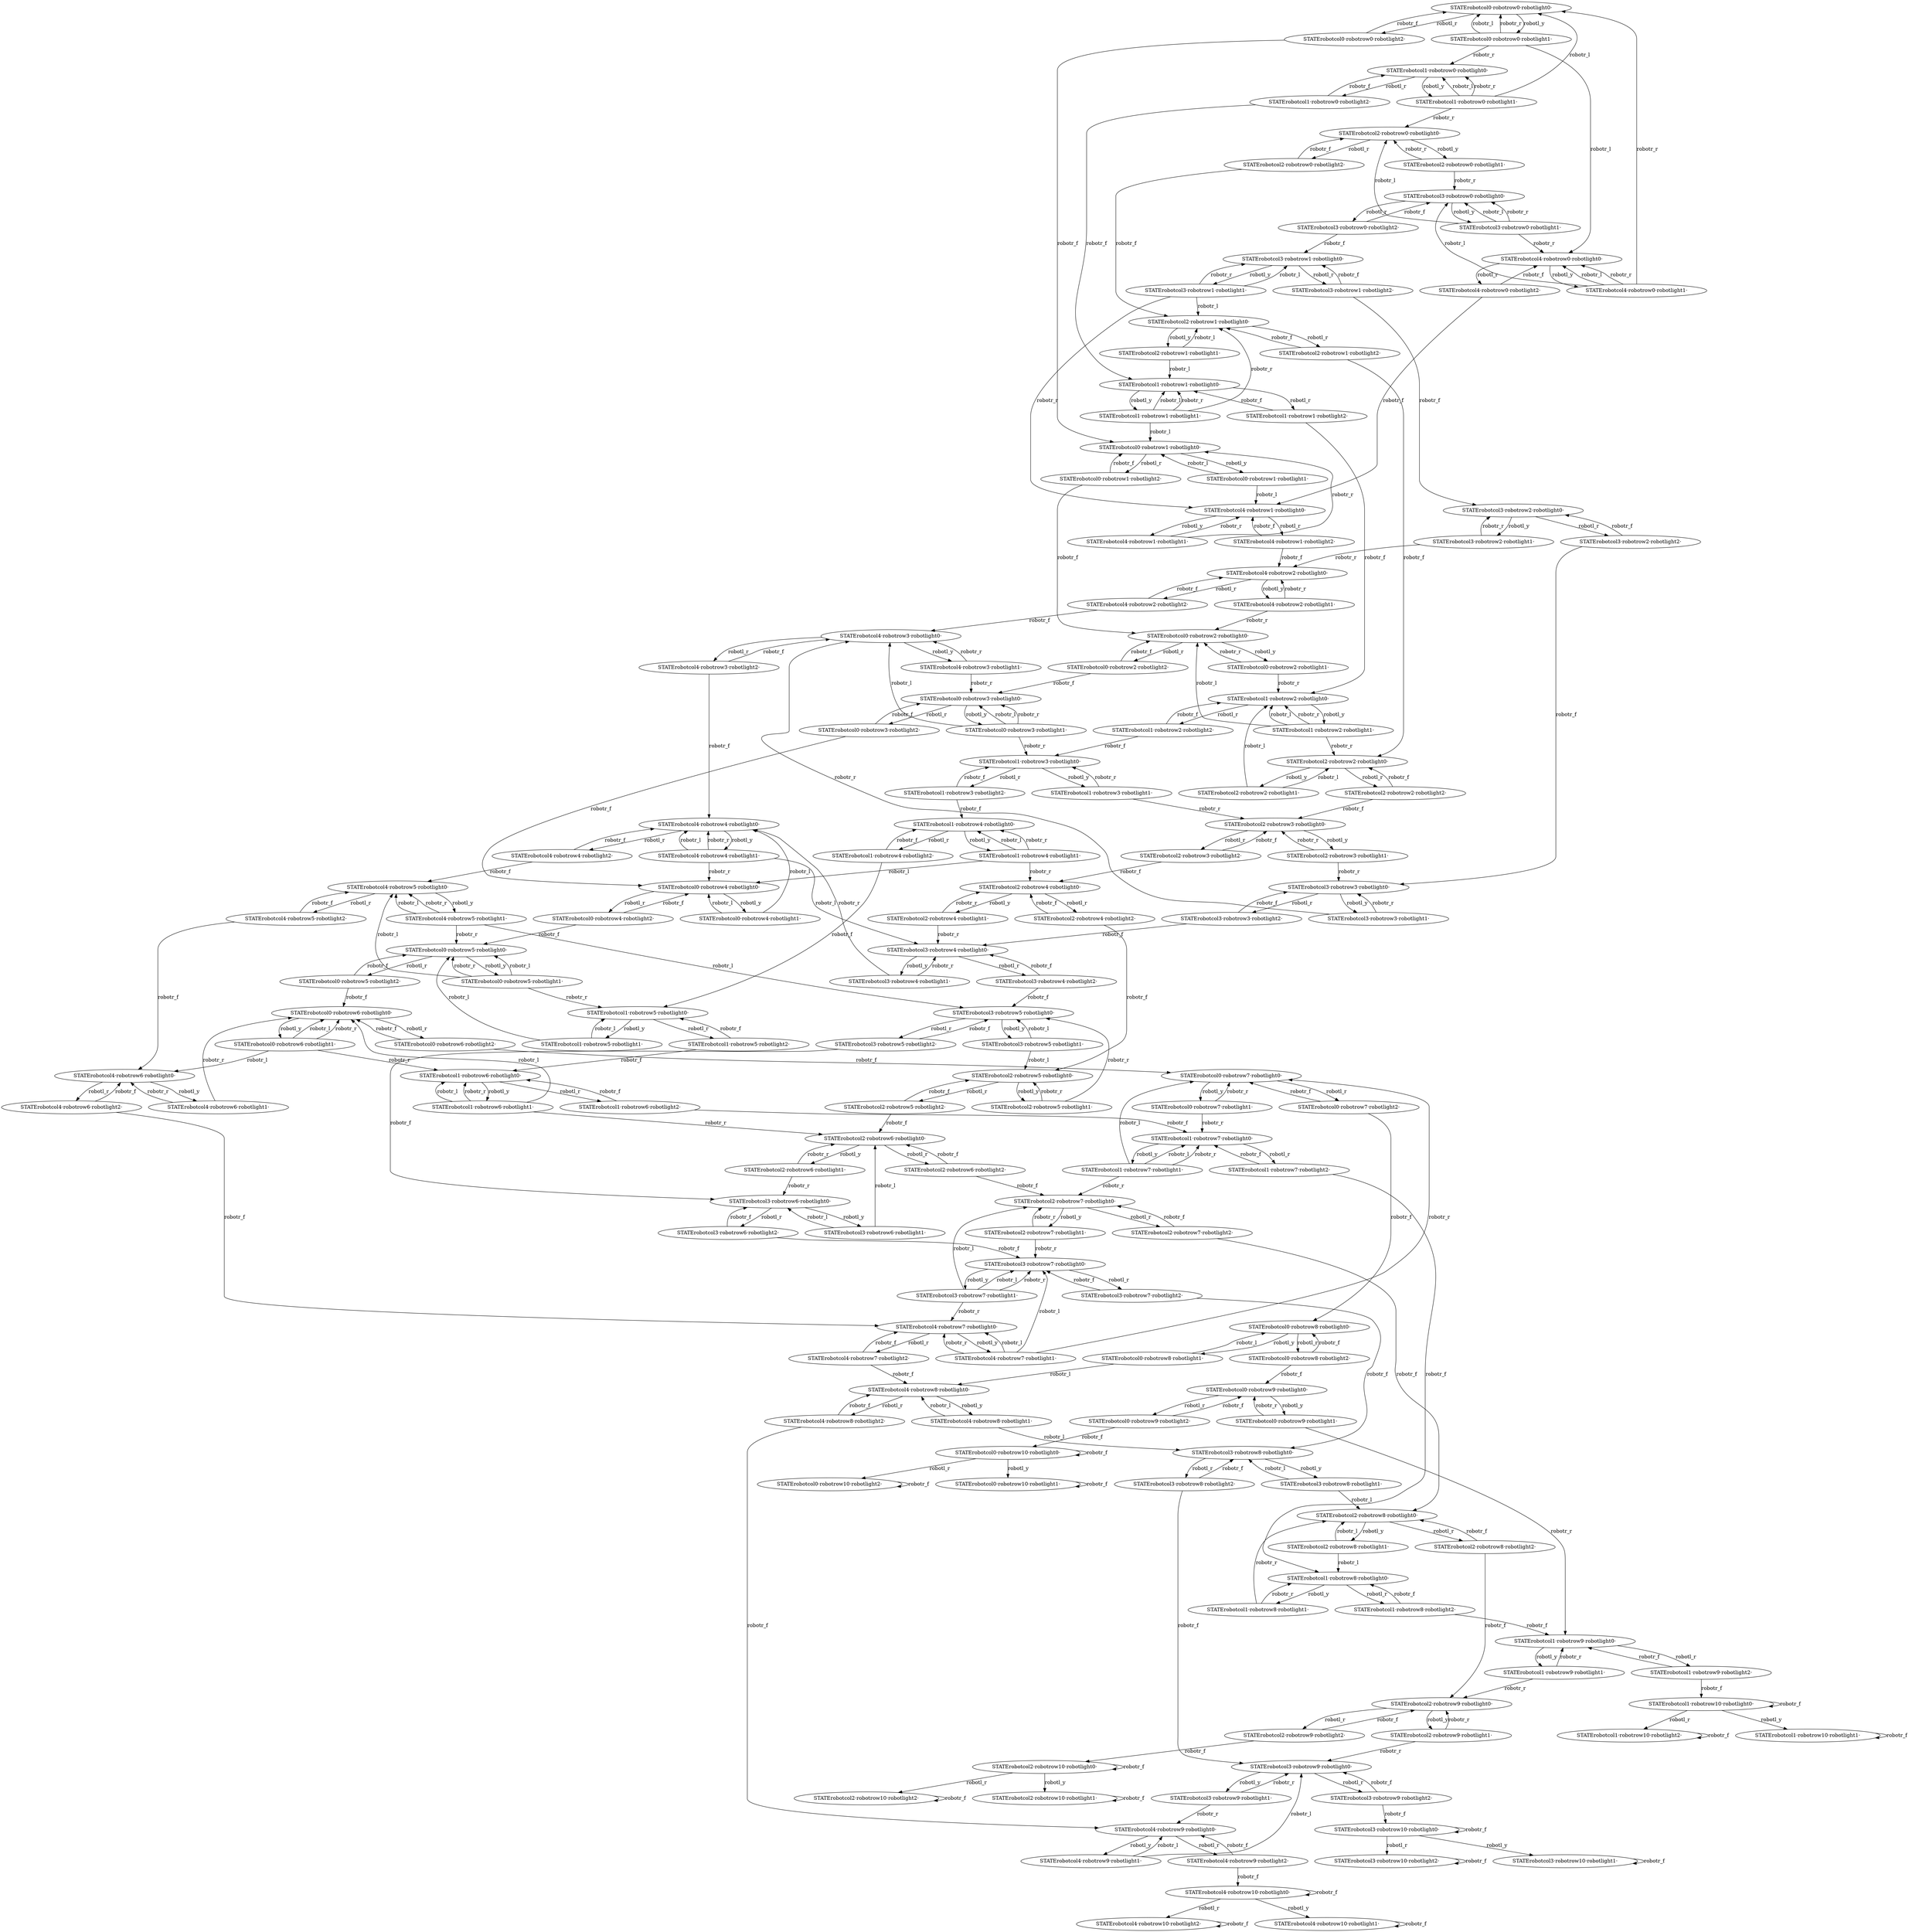 digraph model {

    STATErobotcol0·robotrow0·robotlight0· -> STATErobotcol0·robotrow0·robotlight2· [label = "robotl_r"];
    STATErobotcol0·robotrow0·robotlight0· -> STATErobotcol0·robotrow0·robotlight1· [label = "robotl_y"];
    STATErobotcol0·robotrow0·robotlight1· -> STATErobotcol4·robotrow0·robotlight0· [label = "robotr_l"];
    STATErobotcol0·robotrow0·robotlight1· -> STATErobotcol1·robotrow0·robotlight0· [label = "robotr_r"];
    STATErobotcol0·robotrow0·robotlight1· -> STATErobotcol0·robotrow0·robotlight0· [label = "robotr_l"];
    STATErobotcol0·robotrow0·robotlight1· -> STATErobotcol0·robotrow0·robotlight0· [label = "robotr_r"];
    STATErobotcol0·robotrow0·robotlight2· -> STATErobotcol0·robotrow1·robotlight0· [label = "robotr_f"];
    STATErobotcol0·robotrow0·robotlight2· -> STATErobotcol0·robotrow0·robotlight0· [label = "robotr_f"];
    STATErobotcol0·robotrow1·robotlight0· -> STATErobotcol0·robotrow1·robotlight1· [label = "robotl_y"];
    STATErobotcol0·robotrow1·robotlight0· -> STATErobotcol0·robotrow1·robotlight2· [label = "robotl_r"];
    STATErobotcol0·robotrow1·robotlight1· -> STATErobotcol4·robotrow1·robotlight0· [label = "robotr_l"];
    STATErobotcol0·robotrow1·robotlight1· -> STATErobotcol0·robotrow1·robotlight0· [label = "robotr_l"];
    STATErobotcol0·robotrow1·robotlight2· -> STATErobotcol0·robotrow2·robotlight0· [label = "robotr_f"];
    STATErobotcol0·robotrow1·robotlight2· -> STATErobotcol0·robotrow1·robotlight0· [label = "robotr_f"];
    STATErobotcol0·robotrow2·robotlight0· -> STATErobotcol0·robotrow2·robotlight2· [label = "robotl_r"];
    STATErobotcol0·robotrow2·robotlight0· -> STATErobotcol0·robotrow2·robotlight1· [label = "robotl_y"];
    STATErobotcol0·robotrow2·robotlight1· -> STATErobotcol0·robotrow2·robotlight0· [label = "robotr_r"];
    STATErobotcol0·robotrow2·robotlight1· -> STATErobotcol1·robotrow2·robotlight0· [label = "robotr_r"];
    STATErobotcol0·robotrow2·robotlight2· -> STATErobotcol0·robotrow2·robotlight0· [label = "robotr_f"];
    STATErobotcol0·robotrow2·robotlight2· -> STATErobotcol0·robotrow3·robotlight0· [label = "robotr_f"];
    STATErobotcol0·robotrow3·robotlight0· -> STATErobotcol0·robotrow3·robotlight2· [label = "robotl_r"];
    STATErobotcol0·robotrow3·robotlight0· -> STATErobotcol0·robotrow3·robotlight1· [label = "robotl_y"];
    STATErobotcol0·robotrow3·robotlight1· -> STATErobotcol4·robotrow3·robotlight0· [label = "robotr_l"];
    STATErobotcol0·robotrow3·robotlight1· -> STATErobotcol1·robotrow3·robotlight0· [label = "robotr_r"];
    STATErobotcol0·robotrow3·robotlight1· -> STATErobotcol0·robotrow3·robotlight0· [label = "robotr_l"];
    STATErobotcol0·robotrow3·robotlight1· -> STATErobotcol0·robotrow3·robotlight0· [label = "robotr_r"];
    STATErobotcol0·robotrow3·robotlight2· -> STATErobotcol0·robotrow4·robotlight0· [label = "robotr_f"];
    STATErobotcol0·robotrow3·robotlight2· -> STATErobotcol0·robotrow3·robotlight0· [label = "robotr_f"];
    STATErobotcol0·robotrow4·robotlight0· -> STATErobotcol0·robotrow4·robotlight2· [label = "robotl_r"];
    STATErobotcol0·robotrow4·robotlight0· -> STATErobotcol0·robotrow4·robotlight1· [label = "robotl_y"];
    STATErobotcol0·robotrow4·robotlight1· -> STATErobotcol4·robotrow4·robotlight0· [label = "robotr_l"];
    STATErobotcol0·robotrow4·robotlight1· -> STATErobotcol0·robotrow4·robotlight0· [label = "robotr_l"];
    STATErobotcol0·robotrow4·robotlight2· -> STATErobotcol0·robotrow5·robotlight0· [label = "robotr_f"];
    STATErobotcol0·robotrow4·robotlight2· -> STATErobotcol0·robotrow4·robotlight0· [label = "robotr_f"];
    STATErobotcol0·robotrow5·robotlight0· -> STATErobotcol0·robotrow5·robotlight2· [label = "robotl_r"];
    STATErobotcol0·robotrow5·robotlight0· -> STATErobotcol0·robotrow5·robotlight1· [label = "robotl_y"];
    STATErobotcol0·robotrow5·robotlight1· -> STATErobotcol4·robotrow5·robotlight0· [label = "robotr_l"];
    STATErobotcol0·robotrow5·robotlight1· -> STATErobotcol1·robotrow5·robotlight0· [label = "robotr_r"];
    STATErobotcol0·robotrow5·robotlight1· -> STATErobotcol0·robotrow5·robotlight0· [label = "robotr_l"];
    STATErobotcol0·robotrow5·robotlight1· -> STATErobotcol0·robotrow5·robotlight0· [label = "robotr_r"];
    STATErobotcol0·robotrow5·robotlight2· -> STATErobotcol0·robotrow6·robotlight0· [label = "robotr_f"];
    STATErobotcol0·robotrow5·robotlight2· -> STATErobotcol0·robotrow5·robotlight0· [label = "robotr_f"];
    STATErobotcol0·robotrow6·robotlight0· -> STATErobotcol0·robotrow6·robotlight2· [label = "robotl_r"];
    STATErobotcol0·robotrow6·robotlight0· -> STATErobotcol0·robotrow6·robotlight1· [label = "robotl_y"];
    STATErobotcol0·robotrow6·robotlight1· -> STATErobotcol1·robotrow6·robotlight0· [label = "robotr_r"];
    STATErobotcol0·robotrow6·robotlight1· -> STATErobotcol4·robotrow6·robotlight0· [label = "robotr_l"];
    STATErobotcol0·robotrow6·robotlight1· -> STATErobotcol0·robotrow6·robotlight0· [label = "robotr_l"];
    STATErobotcol0·robotrow6·robotlight1· -> STATErobotcol0·robotrow6·robotlight0· [label = "robotr_r"];
    STATErobotcol0·robotrow6·robotlight2· -> STATErobotcol0·robotrow7·robotlight0· [label = "robotr_f"];
    STATErobotcol0·robotrow6·robotlight2· -> STATErobotcol0·robotrow6·robotlight0· [label = "robotr_f"];
    STATErobotcol0·robotrow7·robotlight0· -> STATErobotcol0·robotrow7·robotlight2· [label = "robotl_r"];
    STATErobotcol0·robotrow7·robotlight0· -> STATErobotcol0·robotrow7·robotlight1· [label = "robotl_y"];
    STATErobotcol0·robotrow7·robotlight1· -> STATErobotcol1·robotrow7·robotlight0· [label = "robotr_r"];
    STATErobotcol0·robotrow7·robotlight1· -> STATErobotcol0·robotrow7·robotlight0· [label = "robotr_r"];
    STATErobotcol0·robotrow7·robotlight2· -> STATErobotcol0·robotrow8·robotlight0· [label = "robotr_f"];
    STATErobotcol0·robotrow7·robotlight2· -> STATErobotcol0·robotrow7·robotlight0· [label = "robotr_f"];
    STATErobotcol0·robotrow8·robotlight0· -> STATErobotcol0·robotrow8·robotlight2· [label = "robotl_r"];
    STATErobotcol0·robotrow8·robotlight0· -> STATErobotcol0·robotrow8·robotlight1· [label = "robotl_y"];
    STATErobotcol0·robotrow8·robotlight1· -> STATErobotcol0·robotrow8·robotlight0· [label = "robotr_l"];
    STATErobotcol0·robotrow8·robotlight1· -> STATErobotcol4·robotrow8·robotlight0· [label = "robotr_l"];
    STATErobotcol0·robotrow8·robotlight2· -> STATErobotcol0·robotrow9·robotlight0· [label = "robotr_f"];
    STATErobotcol0·robotrow8·robotlight2· -> STATErobotcol0·robotrow8·robotlight0· [label = "robotr_f"];
    STATErobotcol0·robotrow9·robotlight0· -> STATErobotcol0·robotrow9·robotlight1· [label = "robotl_y"];
    STATErobotcol0·robotrow9·robotlight0· -> STATErobotcol0·robotrow9·robotlight2· [label = "robotl_r"];
    STATErobotcol0·robotrow9·robotlight1· -> STATErobotcol1·robotrow9·robotlight0· [label = "robotr_r"];
    STATErobotcol0·robotrow9·robotlight1· -> STATErobotcol0·robotrow9·robotlight0· [label = "robotr_r"];
    STATErobotcol0·robotrow9·robotlight2· -> STATErobotcol0·robotrow10·robotlight0· [label = "robotr_f"];
    STATErobotcol0·robotrow9·robotlight2· -> STATErobotcol0·robotrow9·robotlight0· [label = "robotr_f"];
    STATErobotcol0·robotrow10·robotlight0· -> STATErobotcol0·robotrow10·robotlight0· [label = "robotr_f"];
    STATErobotcol0·robotrow10·robotlight0· -> STATErobotcol0·robotrow10·robotlight2· [label = "robotl_r"];
    STATErobotcol0·robotrow10·robotlight0· -> STATErobotcol0·robotrow10·robotlight1· [label = "robotl_y"];
    STATErobotcol0·robotrow10·robotlight1· -> STATErobotcol0·robotrow10·robotlight1· [label = "robotr_f"];
    STATErobotcol0·robotrow10·robotlight2· -> STATErobotcol0·robotrow10·robotlight2· [label = "robotr_f"];
    STATErobotcol1·robotrow9·robotlight0· -> STATErobotcol1·robotrow9·robotlight2· [label = "robotl_r"];
    STATErobotcol1·robotrow9·robotlight0· -> STATErobotcol1·robotrow9·robotlight1· [label = "robotl_y"];
    STATErobotcol1·robotrow9·robotlight1· -> STATErobotcol1·robotrow9·robotlight0· [label = "robotr_r"];
    STATErobotcol1·robotrow9·robotlight1· -> STATErobotcol2·robotrow9·robotlight0· [label = "robotr_r"];
    STATErobotcol1·robotrow9·robotlight2· -> STATErobotcol1·robotrow9·robotlight0· [label = "robotr_f"];
    STATErobotcol1·robotrow9·robotlight2· -> STATErobotcol1·robotrow10·robotlight0· [label = "robotr_f"];
    STATErobotcol1·robotrow10·robotlight0· -> STATErobotcol1·robotrow10·robotlight2· [label = "robotl_r"];
    STATErobotcol1·robotrow10·robotlight0· -> STATErobotcol1·robotrow10·robotlight1· [label = "robotl_y"];
    STATErobotcol1·robotrow10·robotlight0· -> STATErobotcol1·robotrow10·robotlight0· [label = "robotr_f"];
    STATErobotcol1·robotrow10·robotlight1· -> STATErobotcol1·robotrow10·robotlight1· [label = "robotr_f"];
    STATErobotcol1·robotrow10·robotlight2· -> STATErobotcol1·robotrow10·robotlight2· [label = "robotr_f"];
    STATErobotcol2·robotrow9·robotlight0· -> STATErobotcol2·robotrow9·robotlight2· [label = "robotl_r"];
    STATErobotcol2·robotrow9·robotlight0· -> STATErobotcol2·robotrow9·robotlight1· [label = "robotl_y"];
    STATErobotcol2·robotrow9·robotlight1· -> STATErobotcol3·robotrow9·robotlight0· [label = "robotr_r"];
    STATErobotcol2·robotrow9·robotlight1· -> STATErobotcol2·robotrow9·robotlight0· [label = "robotr_r"];
    STATErobotcol2·robotrow9·robotlight2· -> STATErobotcol2·robotrow10·robotlight0· [label = "robotr_f"];
    STATErobotcol2·robotrow9·robotlight2· -> STATErobotcol2·robotrow9·robotlight0· [label = "robotr_f"];
    STATErobotcol2·robotrow10·robotlight0· -> STATErobotcol2·robotrow10·robotlight2· [label = "robotl_r"];
    STATErobotcol2·robotrow10·robotlight0· -> STATErobotcol2·robotrow10·robotlight1· [label = "robotl_y"];
    STATErobotcol2·robotrow10·robotlight0· -> STATErobotcol2·robotrow10·robotlight0· [label = "robotr_f"];
    STATErobotcol2·robotrow10·robotlight1· -> STATErobotcol2·robotrow10·robotlight1· [label = "robotr_f"];
    STATErobotcol2·robotrow10·robotlight2· -> STATErobotcol2·robotrow10·robotlight2· [label = "robotr_f"];
    STATErobotcol3·robotrow9·robotlight0· -> STATErobotcol3·robotrow9·robotlight2· [label = "robotl_r"];
    STATErobotcol3·robotrow9·robotlight0· -> STATErobotcol3·robotrow9·robotlight1· [label = "robotl_y"];
    STATErobotcol3·robotrow9·robotlight1· -> STATErobotcol3·robotrow9·robotlight0· [label = "robotr_r"];
    STATErobotcol3·robotrow9·robotlight1· -> STATErobotcol4·robotrow9·robotlight0· [label = "robotr_r"];
    STATErobotcol3·robotrow9·robotlight2· -> STATErobotcol3·robotrow10·robotlight0· [label = "robotr_f"];
    STATErobotcol3·robotrow9·robotlight2· -> STATErobotcol3·robotrow9·robotlight0· [label = "robotr_f"];
    STATErobotcol3·robotrow10·robotlight0· -> STATErobotcol3·robotrow10·robotlight1· [label = "robotl_y"];
    STATErobotcol3·robotrow10·robotlight0· -> STATErobotcol3·robotrow10·robotlight0· [label = "robotr_f"];
    STATErobotcol3·robotrow10·robotlight0· -> STATErobotcol3·robotrow10·robotlight2· [label = "robotl_r"];
    STATErobotcol3·robotrow10·robotlight1· -> STATErobotcol3·robotrow10·robotlight1· [label = "robotr_f"];
    STATErobotcol3·robotrow10·robotlight2· -> STATErobotcol3·robotrow10·robotlight2· [label = "robotr_f"];
    STATErobotcol4·robotrow9·robotlight0· -> STATErobotcol4·robotrow9·robotlight2· [label = "robotl_r"];
    STATErobotcol4·robotrow9·robotlight0· -> STATErobotcol4·robotrow9·robotlight1· [label = "robotl_y"];
    STATErobotcol4·robotrow9·robotlight1· -> STATErobotcol3·robotrow9·robotlight0· [label = "robotr_l"];
    STATErobotcol4·robotrow9·robotlight1· -> STATErobotcol4·robotrow9·robotlight0· [label = "robotr_l"];
    STATErobotcol4·robotrow9·robotlight2· -> STATErobotcol4·robotrow10·robotlight0· [label = "robotr_f"];
    STATErobotcol4·robotrow9·robotlight2· -> STATErobotcol4·robotrow9·robotlight0· [label = "robotr_f"];
    STATErobotcol4·robotrow10·robotlight0· -> STATErobotcol4·robotrow10·robotlight2· [label = "robotl_r"];
    STATErobotcol4·robotrow10·robotlight0· -> STATErobotcol4·robotrow10·robotlight1· [label = "robotl_y"];
    STATErobotcol4·robotrow10·robotlight0· -> STATErobotcol4·robotrow10·robotlight0· [label = "robotr_f"];
    STATErobotcol4·robotrow10·robotlight1· -> STATErobotcol4·robotrow10·robotlight1· [label = "robotr_f"];
    STATErobotcol4·robotrow10·robotlight2· -> STATErobotcol4·robotrow10·robotlight2· [label = "robotr_f"];
    STATErobotcol4·robotrow8·robotlight0· -> STATErobotcol4·robotrow8·robotlight2· [label = "robotl_r"];
    STATErobotcol4·robotrow8·robotlight0· -> STATErobotcol4·robotrow8·robotlight1· [label = "robotl_y"];
    STATErobotcol4·robotrow8·robotlight1· -> STATErobotcol3·robotrow8·robotlight0· [label = "robotr_l"];
    STATErobotcol4·robotrow8·robotlight1· -> STATErobotcol4·robotrow8·robotlight0· [label = "robotr_l"];
    STATErobotcol4·robotrow8·robotlight2· -> STATErobotcol4·robotrow9·robotlight0· [label = "robotr_f"];
    STATErobotcol4·robotrow8·robotlight2· -> STATErobotcol4·robotrow8·robotlight0· [label = "robotr_f"];
    STATErobotcol3·robotrow8·robotlight0· -> STATErobotcol3·robotrow8·robotlight2· [label = "robotl_r"];
    STATErobotcol3·robotrow8·robotlight0· -> STATErobotcol3·robotrow8·robotlight1· [label = "robotl_y"];
    STATErobotcol3·robotrow8·robotlight1· -> STATErobotcol3·robotrow8·robotlight0· [label = "robotr_l"];
    STATErobotcol3·robotrow8·robotlight1· -> STATErobotcol2·robotrow8·robotlight0· [label = "robotr_l"];
    STATErobotcol3·robotrow8·robotlight2· -> STATErobotcol3·robotrow9·robotlight0· [label = "robotr_f"];
    STATErobotcol3·robotrow8·robotlight2· -> STATErobotcol3·robotrow8·robotlight0· [label = "robotr_f"];
    STATErobotcol2·robotrow8·robotlight0· -> STATErobotcol2·robotrow8·robotlight2· [label = "robotl_r"];
    STATErobotcol2·robotrow8·robotlight0· -> STATErobotcol2·robotrow8·robotlight1· [label = "robotl_y"];
    STATErobotcol2·robotrow8·robotlight1· -> STATErobotcol1·robotrow8·robotlight0· [label = "robotr_l"];
    STATErobotcol2·robotrow8·robotlight1· -> STATErobotcol2·robotrow8·robotlight0· [label = "robotr_l"];
    STATErobotcol2·robotrow8·robotlight2· -> STATErobotcol2·robotrow9·robotlight0· [label = "robotr_f"];
    STATErobotcol2·robotrow8·robotlight2· -> STATErobotcol2·robotrow8·robotlight0· [label = "robotr_f"];
    STATErobotcol1·robotrow8·robotlight0· -> STATErobotcol1·robotrow8·robotlight1· [label = "robotl_y"];
    STATErobotcol1·robotrow8·robotlight0· -> STATErobotcol1·robotrow8·robotlight2· [label = "robotl_r"];
    STATErobotcol1·robotrow8·robotlight1· -> STATErobotcol1·robotrow8·robotlight0· [label = "robotr_r"];
    STATErobotcol1·robotrow8·robotlight1· -> STATErobotcol2·robotrow8·robotlight0· [label = "robotr_r"];
    STATErobotcol1·robotrow8·robotlight2· -> STATErobotcol1·robotrow9·robotlight0· [label = "robotr_f"];
    STATErobotcol1·robotrow8·robotlight2· -> STATErobotcol1·robotrow8·robotlight0· [label = "robotr_f"];
    STATErobotcol1·robotrow7·robotlight0· -> STATErobotcol1·robotrow7·robotlight2· [label = "robotl_r"];
    STATErobotcol1·robotrow7·robotlight0· -> STATErobotcol1·robotrow7·robotlight1· [label = "robotl_y"];
    STATErobotcol1·robotrow7·robotlight1· -> STATErobotcol1·robotrow7·robotlight0· [label = "robotr_l"];
    STATErobotcol1·robotrow7·robotlight1· -> STATErobotcol1·robotrow7·robotlight0· [label = "robotr_r"];
    STATErobotcol1·robotrow7·robotlight1· -> STATErobotcol0·robotrow7·robotlight0· [label = "robotr_l"];
    STATErobotcol1·robotrow7·robotlight1· -> STATErobotcol2·robotrow7·robotlight0· [label = "robotr_r"];
    STATErobotcol1·robotrow7·robotlight2· -> STATErobotcol1·robotrow8·robotlight0· [label = "robotr_f"];
    STATErobotcol1·robotrow7·robotlight2· -> STATErobotcol1·robotrow7·robotlight0· [label = "robotr_f"];
    STATErobotcol2·robotrow7·robotlight0· -> STATErobotcol2·robotrow7·robotlight2· [label = "robotl_r"];
    STATErobotcol2·robotrow7·robotlight0· -> STATErobotcol2·robotrow7·robotlight1· [label = "robotl_y"];
    STATErobotcol2·robotrow7·robotlight1· -> STATErobotcol3·robotrow7·robotlight0· [label = "robotr_r"];
    STATErobotcol2·robotrow7·robotlight1· -> STATErobotcol2·robotrow7·robotlight0· [label = "robotr_r"];
    STATErobotcol2·robotrow7·robotlight2· -> STATErobotcol2·robotrow8·robotlight0· [label = "robotr_f"];
    STATErobotcol2·robotrow7·robotlight2· -> STATErobotcol2·robotrow7·robotlight0· [label = "robotr_f"];
    STATErobotcol3·robotrow7·robotlight0· -> STATErobotcol3·robotrow7·robotlight2· [label = "robotl_r"];
    STATErobotcol3·robotrow7·robotlight0· -> STATErobotcol3·robotrow7·robotlight1· [label = "robotl_y"];
    STATErobotcol3·robotrow7·robotlight1· -> STATErobotcol3·robotrow7·robotlight0· [label = "robotr_l"];
    STATErobotcol3·robotrow7·robotlight1· -> STATErobotcol3·robotrow7·robotlight0· [label = "robotr_r"];
    STATErobotcol3·robotrow7·robotlight1· -> STATErobotcol2·robotrow7·robotlight0· [label = "robotr_l"];
    STATErobotcol3·robotrow7·robotlight1· -> STATErobotcol4·robotrow7·robotlight0· [label = "robotr_r"];
    STATErobotcol3·robotrow7·robotlight2· -> STATErobotcol3·robotrow8·robotlight0· [label = "robotr_f"];
    STATErobotcol3·robotrow7·robotlight2· -> STATErobotcol3·robotrow7·robotlight0· [label = "robotr_f"];
    STATErobotcol4·robotrow7·robotlight0· -> STATErobotcol4·robotrow7·robotlight2· [label = "robotl_r"];
    STATErobotcol4·robotrow7·robotlight0· -> STATErobotcol4·robotrow7·robotlight1· [label = "robotl_y"];
    STATErobotcol4·robotrow7·robotlight1· -> STATErobotcol0·robotrow7·robotlight0· [label = "robotr_r"];
    STATErobotcol4·robotrow7·robotlight1· -> STATErobotcol3·robotrow7·robotlight0· [label = "robotr_l"];
    STATErobotcol4·robotrow7·robotlight1· -> STATErobotcol4·robotrow7·robotlight0· [label = "robotr_l"];
    STATErobotcol4·robotrow7·robotlight1· -> STATErobotcol4·robotrow7·robotlight0· [label = "robotr_r"];
    STATErobotcol4·robotrow7·robotlight2· -> STATErobotcol4·robotrow8·robotlight0· [label = "robotr_f"];
    STATErobotcol4·robotrow7·robotlight2· -> STATErobotcol4·robotrow7·robotlight0· [label = "robotr_f"];
    STATErobotcol4·robotrow6·robotlight0· -> STATErobotcol4·robotrow6·robotlight2· [label = "robotl_r"];
    STATErobotcol4·robotrow6·robotlight0· -> STATErobotcol4·robotrow6·robotlight1· [label = "robotl_y"];
    STATErobotcol1·robotrow6·robotlight0· -> STATErobotcol1·robotrow6·robotlight2· [label = "robotl_r"];
    STATErobotcol1·robotrow6·robotlight0· -> STATErobotcol1·robotrow6·robotlight1· [label = "robotl_y"];
    STATErobotcol1·robotrow6·robotlight1· -> STATErobotcol1·robotrow6·robotlight0· [label = "robotr_l"];
    STATErobotcol1·robotrow6·robotlight1· -> STATErobotcol1·robotrow6·robotlight0· [label = "robotr_r"];
    STATErobotcol1·robotrow6·robotlight1· -> STATErobotcol0·robotrow6·robotlight0· [label = "robotr_l"];
    STATErobotcol1·robotrow6·robotlight1· -> STATErobotcol2·robotrow6·robotlight0· [label = "robotr_r"];
    STATErobotcol1·robotrow6·robotlight2· -> STATErobotcol1·robotrow7·robotlight0· [label = "robotr_f"];
    STATErobotcol1·robotrow6·robotlight2· -> STATErobotcol1·robotrow6·robotlight0· [label = "robotr_f"];
    STATErobotcol2·robotrow6·robotlight0· -> STATErobotcol2·robotrow6·robotlight2· [label = "robotl_r"];
    STATErobotcol2·robotrow6·robotlight0· -> STATErobotcol2·robotrow6·robotlight1· [label = "robotl_y"];
    STATErobotcol2·robotrow6·robotlight1· -> STATErobotcol3·robotrow6·robotlight0· [label = "robotr_r"];
    STATErobotcol2·robotrow6·robotlight1· -> STATErobotcol2·robotrow6·robotlight0· [label = "robotr_r"];
    STATErobotcol2·robotrow6·robotlight2· -> STATErobotcol2·robotrow7·robotlight0· [label = "robotr_f"];
    STATErobotcol2·robotrow6·robotlight2· -> STATErobotcol2·robotrow6·robotlight0· [label = "robotr_f"];
    STATErobotcol3·robotrow6·robotlight0· -> STATErobotcol3·robotrow6·robotlight2· [label = "robotl_r"];
    STATErobotcol3·robotrow6·robotlight0· -> STATErobotcol3·robotrow6·robotlight1· [label = "robotl_y"];
    STATErobotcol3·robotrow6·robotlight1· -> STATErobotcol3·robotrow6·robotlight0· [label = "robotr_l"];
    STATErobotcol3·robotrow6·robotlight1· -> STATErobotcol2·robotrow6·robotlight0· [label = "robotr_l"];
    STATErobotcol3·robotrow6·robotlight2· -> STATErobotcol3·robotrow7·robotlight0· [label = "robotr_f"];
    STATErobotcol3·robotrow6·robotlight2· -> STATErobotcol3·robotrow6·robotlight0· [label = "robotr_f"];
    STATErobotcol4·robotrow6·robotlight1· -> STATErobotcol4·robotrow6·robotlight0· [label = "robotr_r"];
    STATErobotcol4·robotrow6·robotlight1· -> STATErobotcol0·robotrow6·robotlight0· [label = "robotr_r"];
    STATErobotcol4·robotrow6·robotlight2· -> STATErobotcol4·robotrow6·robotlight0· [label = "robotr_f"];
    STATErobotcol4·robotrow6·robotlight2· -> STATErobotcol4·robotrow7·robotlight0· [label = "robotr_f"];
    STATErobotcol4·robotrow5·robotlight0· -> STATErobotcol4·robotrow5·robotlight1· [label = "robotl_y"];
    STATErobotcol4·robotrow5·robotlight0· -> STATErobotcol4·robotrow5·robotlight2· [label = "robotl_r"];
    STATErobotcol1·robotrow5·robotlight0· -> STATErobotcol1·robotrow5·robotlight2· [label = "robotl_r"];
    STATErobotcol1·robotrow5·robotlight0· -> STATErobotcol1·robotrow5·robotlight1· [label = "robotl_y"];
    STATErobotcol1·robotrow5·robotlight1· -> STATErobotcol1·robotrow5·robotlight0· [label = "robotr_l"];
    STATErobotcol1·robotrow5·robotlight1· -> STATErobotcol0·robotrow5·robotlight0· [label = "robotr_l"];
    STATErobotcol1·robotrow5·robotlight2· -> STATErobotcol1·robotrow6·robotlight0· [label = "robotr_f"];
    STATErobotcol1·robotrow5·robotlight2· -> STATErobotcol1·robotrow5·robotlight0· [label = "robotr_f"];
    STATErobotcol4·robotrow5·robotlight1· -> STATErobotcol4·robotrow5·robotlight0· [label = "robotr_l"];
    STATErobotcol4·robotrow5·robotlight1· -> STATErobotcol4·robotrow5·robotlight0· [label = "robotr_r"];
    STATErobotcol4·robotrow5·robotlight1· -> STATErobotcol0·robotrow5·robotlight0· [label = "robotr_r"];
    STATErobotcol4·robotrow5·robotlight1· -> STATErobotcol3·robotrow5·robotlight0· [label = "robotr_l"];
    STATErobotcol4·robotrow5·robotlight2· -> STATErobotcol4·robotrow6·robotlight0· [label = "robotr_f"];
    STATErobotcol4·robotrow5·robotlight2· -> STATErobotcol4·robotrow5·robotlight0· [label = "robotr_f"];
    STATErobotcol3·robotrow5·robotlight0· -> STATErobotcol3·robotrow5·robotlight2· [label = "robotl_r"];
    STATErobotcol3·robotrow5·robotlight0· -> STATErobotcol3·robotrow5·robotlight1· [label = "robotl_y"];
    STATErobotcol3·robotrow5·robotlight1· -> STATErobotcol3·robotrow5·robotlight0· [label = "robotr_l"];
    STATErobotcol3·robotrow5·robotlight1· -> STATErobotcol2·robotrow5·robotlight0· [label = "robotr_l"];
    STATErobotcol3·robotrow5·robotlight2· -> STATErobotcol3·robotrow6·robotlight0· [label = "robotr_f"];
    STATErobotcol3·robotrow5·robotlight2· -> STATErobotcol3·robotrow5·robotlight0· [label = "robotr_f"];
    STATErobotcol2·robotrow5·robotlight0· -> STATErobotcol2·robotrow5·robotlight2· [label = "robotl_r"];
    STATErobotcol2·robotrow5·robotlight0· -> STATErobotcol2·robotrow5·robotlight1· [label = "robotl_y"];
    STATErobotcol2·robotrow5·robotlight1· -> STATErobotcol3·robotrow5·robotlight0· [label = "robotr_r"];
    STATErobotcol2·robotrow5·robotlight1· -> STATErobotcol2·robotrow5·robotlight0· [label = "robotr_r"];
    STATErobotcol2·robotrow5·robotlight2· -> STATErobotcol2·robotrow6·robotlight0· [label = "robotr_f"];
    STATErobotcol2·robotrow5·robotlight2· -> STATErobotcol2·robotrow5·robotlight0· [label = "robotr_f"];
    STATErobotcol4·robotrow4·robotlight0· -> STATErobotcol4·robotrow4·robotlight2· [label = "robotl_r"];
    STATErobotcol4·robotrow4·robotlight0· -> STATErobotcol4·robotrow4·robotlight1· [label = "robotl_y"];
    STATErobotcol4·robotrow4·robotlight1· -> STATErobotcol4·robotrow4·robotlight0· [label = "robotr_l"];
    STATErobotcol4·robotrow4·robotlight1· -> STATErobotcol4·robotrow4·robotlight0· [label = "robotr_r"];
    STATErobotcol4·robotrow4·robotlight1· -> STATErobotcol0·robotrow4·robotlight0· [label = "robotr_r"];
    STATErobotcol4·robotrow4·robotlight1· -> STATErobotcol3·robotrow4·robotlight0· [label = "robotr_l"];
    STATErobotcol4·robotrow4·robotlight2· -> STATErobotcol4·robotrow5·robotlight0· [label = "robotr_f"];
    STATErobotcol4·robotrow4·robotlight2· -> STATErobotcol4·robotrow4·robotlight0· [label = "robotr_f"];
    STATErobotcol3·robotrow4·robotlight0· -> STATErobotcol3·robotrow4·robotlight2· [label = "robotl_r"];
    STATErobotcol3·robotrow4·robotlight0· -> STATErobotcol3·robotrow4·robotlight1· [label = "robotl_y"];
    STATErobotcol3·robotrow4·robotlight1· -> STATErobotcol4·robotrow4·robotlight0· [label = "robotr_r"];
    STATErobotcol3·robotrow4·robotlight1· -> STATErobotcol3·robotrow4·robotlight0· [label = "robotr_r"];
    STATErobotcol3·robotrow4·robotlight2· -> STATErobotcol3·robotrow5·robotlight0· [label = "robotr_f"];
    STATErobotcol3·robotrow4·robotlight2· -> STATErobotcol3·robotrow4·robotlight0· [label = "robotr_f"];
    STATErobotcol4·robotrow3·robotlight0· -> STATErobotcol4·robotrow3·robotlight2· [label = "robotl_r"];
    STATErobotcol4·robotrow3·robotlight0· -> STATErobotcol4·robotrow3·robotlight1· [label = "robotl_y"];
    STATErobotcol1·robotrow3·robotlight0· -> STATErobotcol1·robotrow3·robotlight2· [label = "robotl_r"];
    STATErobotcol1·robotrow3·robotlight0· -> STATErobotcol1·robotrow3·robotlight1· [label = "robotl_y"];
    STATErobotcol1·robotrow3·robotlight1· -> STATErobotcol2·robotrow3·robotlight0· [label = "robotr_r"];
    STATErobotcol1·robotrow3·robotlight1· -> STATErobotcol1·robotrow3·robotlight0· [label = "robotr_r"];
    STATErobotcol1·robotrow3·robotlight2· -> STATErobotcol1·robotrow4·robotlight0· [label = "robotr_f"];
    STATErobotcol1·robotrow3·robotlight2· -> STATErobotcol1·robotrow3·robotlight0· [label = "robotr_f"];
    STATErobotcol1·robotrow4·robotlight0· -> STATErobotcol1·robotrow4·robotlight2· [label = "robotl_r"];
    STATErobotcol1·robotrow4·robotlight0· -> STATErobotcol1·robotrow4·robotlight1· [label = "robotl_y"];
    STATErobotcol1·robotrow4·robotlight1· -> STATErobotcol2·robotrow4·robotlight0· [label = "robotr_r"];
    STATErobotcol1·robotrow4·robotlight1· -> STATErobotcol1·robotrow4·robotlight0· [label = "robotr_l"];
    STATErobotcol1·robotrow4·robotlight1· -> STATErobotcol1·robotrow4·robotlight0· [label = "robotr_r"];
    STATErobotcol1·robotrow4·robotlight1· -> STATErobotcol0·robotrow4·robotlight0· [label = "robotr_l"];
    STATErobotcol1·robotrow4·robotlight2· -> STATErobotcol1·robotrow5·robotlight0· [label = "robotr_f"];
    STATErobotcol1·robotrow4·robotlight2· -> STATErobotcol1·robotrow4·robotlight0· [label = "robotr_f"];
    STATErobotcol2·robotrow4·robotlight0· -> STATErobotcol2·robotrow4·robotlight2· [label = "robotl_r"];
    STATErobotcol2·robotrow4·robotlight0· -> STATErobotcol2·robotrow4·robotlight1· [label = "robotl_y"];
    STATErobotcol2·robotrow4·robotlight1· -> STATErobotcol2·robotrow4·robotlight0· [label = "robotr_r"];
    STATErobotcol2·robotrow4·robotlight1· -> STATErobotcol3·robotrow4·robotlight0· [label = "robotr_r"];
    STATErobotcol2·robotrow4·robotlight2· -> STATErobotcol2·robotrow4·robotlight0· [label = "robotr_f"];
    STATErobotcol2·robotrow4·robotlight2· -> STATErobotcol2·robotrow5·robotlight0· [label = "robotr_f"];
    STATErobotcol2·robotrow3·robotlight0· -> STATErobotcol2·robotrow3·robotlight1· [label = "robotl_y"];
    STATErobotcol2·robotrow3·robotlight0· -> STATErobotcol2·robotrow3·robotlight2· [label = "robotl_r"];
    STATErobotcol2·robotrow3·robotlight1· -> STATErobotcol3·robotrow3·robotlight0· [label = "robotr_r"];
    STATErobotcol2·robotrow3·robotlight1· -> STATErobotcol2·robotrow3·robotlight0· [label = "robotr_r"];
    STATErobotcol2·robotrow3·robotlight2· -> STATErobotcol2·robotrow4·robotlight0· [label = "robotr_f"];
    STATErobotcol2·robotrow3·robotlight2· -> STATErobotcol2·robotrow3·robotlight0· [label = "robotr_f"];
    STATErobotcol3·robotrow3·robotlight0· -> STATErobotcol3·robotrow3·robotlight2· [label = "robotl_r"];
    STATErobotcol3·robotrow3·robotlight0· -> STATErobotcol3·robotrow3·robotlight1· [label = "robotl_y"];
    STATErobotcol3·robotrow3·robotlight1· -> STATErobotcol3·robotrow3·robotlight0· [label = "robotr_r"];
    STATErobotcol3·robotrow3·robotlight1· -> STATErobotcol4·robotrow3·robotlight0· [label = "robotr_r"];
    STATErobotcol3·robotrow3·robotlight2· -> STATErobotcol3·robotrow3·robotlight0· [label = "robotr_f"];
    STATErobotcol3·robotrow3·robotlight2· -> STATErobotcol3·robotrow4·robotlight0· [label = "robotr_f"];
    STATErobotcol4·robotrow3·robotlight1· -> STATErobotcol4·robotrow3·robotlight0· [label = "robotr_r"];
    STATErobotcol4·robotrow3·robotlight1· -> STATErobotcol0·robotrow3·robotlight0· [label = "robotr_r"];
    STATErobotcol4·robotrow3·robotlight2· -> STATErobotcol4·robotrow4·robotlight0· [label = "robotr_f"];
    STATErobotcol4·robotrow3·robotlight2· -> STATErobotcol4·robotrow3·robotlight0· [label = "robotr_f"];
    STATErobotcol1·robotrow2·robotlight0· -> STATErobotcol1·robotrow2·robotlight2· [label = "robotl_r"];
    STATErobotcol1·robotrow2·robotlight0· -> STATErobotcol1·robotrow2·robotlight1· [label = "robotl_y"];
    STATErobotcol1·robotrow2·robotlight1· -> STATErobotcol0·robotrow2·robotlight0· [label = "robotr_l"];
    STATErobotcol1·robotrow2·robotlight1· -> STATErobotcol2·robotrow2·robotlight0· [label = "robotr_r"];
    STATErobotcol1·robotrow2·robotlight1· -> STATErobotcol1·robotrow2·robotlight0· [label = "robotr_l"];
    STATErobotcol1·robotrow2·robotlight1· -> STATErobotcol1·robotrow2·robotlight0· [label = "robotr_r"];
    STATErobotcol1·robotrow2·robotlight2· -> STATErobotcol1·robotrow3·robotlight0· [label = "robotr_f"];
    STATErobotcol1·robotrow2·robotlight2· -> STATErobotcol1·robotrow2·robotlight0· [label = "robotr_f"];
    STATErobotcol2·robotrow2·robotlight0· -> STATErobotcol2·robotrow2·robotlight2· [label = "robotl_r"];
    STATErobotcol2·robotrow2·robotlight0· -> STATErobotcol2·robotrow2·robotlight1· [label = "robotl_y"];
    STATErobotcol2·robotrow2·robotlight1· -> STATErobotcol2·robotrow2·robotlight0· [label = "robotr_l"];
    STATErobotcol2·robotrow2·robotlight1· -> STATErobotcol1·robotrow2·robotlight0· [label = "robotr_l"];
    STATErobotcol2·robotrow2·robotlight2· -> STATErobotcol2·robotrow3·robotlight0· [label = "robotr_f"];
    STATErobotcol2·robotrow2·robotlight2· -> STATErobotcol2·robotrow2·robotlight0· [label = "robotr_f"];
    STATErobotcol4·robotrow1·robotlight0· -> STATErobotcol4·robotrow1·robotlight1· [label = "robotl_y"];
    STATErobotcol4·robotrow1·robotlight0· -> STATErobotcol4·robotrow1·robotlight2· [label = "robotl_r"];
    STATErobotcol4·robotrow1·robotlight1· -> STATErobotcol4·robotrow1·robotlight0· [label = "robotr_r"];
    STATErobotcol4·robotrow1·robotlight1· -> STATErobotcol0·robotrow1·robotlight0· [label = "robotr_r"];
    STATErobotcol4·robotrow1·robotlight2· -> STATErobotcol4·robotrow2·robotlight0· [label = "robotr_f"];
    STATErobotcol4·robotrow1·robotlight2· -> STATErobotcol4·robotrow1·robotlight0· [label = "robotr_f"];
    STATErobotcol4·robotrow2·robotlight0· -> STATErobotcol4·robotrow2·robotlight2· [label = "robotl_r"];
    STATErobotcol4·robotrow2·robotlight0· -> STATErobotcol4·robotrow2·robotlight1· [label = "robotl_y"];
    STATErobotcol4·robotrow2·robotlight1· -> STATErobotcol4·robotrow2·robotlight0· [label = "robotr_r"];
    STATErobotcol4·robotrow2·robotlight1· -> STATErobotcol0·robotrow2·robotlight0· [label = "robotr_r"];
    STATErobotcol4·robotrow2·robotlight2· -> STATErobotcol4·robotrow2·robotlight0· [label = "robotr_f"];
    STATErobotcol4·robotrow2·robotlight2· -> STATErobotcol4·robotrow3·robotlight0· [label = "robotr_f"];
    STATErobotcol4·robotrow0·robotlight0· -> STATErobotcol4·robotrow0·robotlight2· [label = "robotl_r"];
    STATErobotcol4·robotrow0·robotlight0· -> STATErobotcol4·robotrow0·robotlight1· [label = "robotl_y"];
    STATErobotcol1·robotrow0·robotlight0· -> STATErobotcol1·robotrow0·robotlight1· [label = "robotl_y"];
    STATErobotcol1·robotrow0·robotlight0· -> STATErobotcol1·robotrow0·robotlight2· [label = "robotl_r"];
    STATErobotcol1·robotrow0·robotlight1· -> STATErobotcol2·robotrow0·robotlight0· [label = "robotr_r"];
    STATErobotcol1·robotrow0·robotlight1· -> STATErobotcol1·robotrow0·robotlight0· [label = "robotr_l"];
    STATErobotcol1·robotrow0·robotlight1· -> STATErobotcol1·robotrow0·robotlight0· [label = "robotr_r"];
    STATErobotcol1·robotrow0·robotlight1· -> STATErobotcol0·robotrow0·robotlight0· [label = "robotr_l"];
    STATErobotcol1·robotrow0·robotlight2· -> STATErobotcol1·robotrow1·robotlight0· [label = "robotr_f"];
    STATErobotcol1·robotrow0·robotlight2· -> STATErobotcol1·robotrow0·robotlight0· [label = "robotr_f"];
    STATErobotcol1·robotrow1·robotlight0· -> STATErobotcol1·robotrow1·robotlight2· [label = "robotl_r"];
    STATErobotcol1·robotrow1·robotlight0· -> STATErobotcol1·robotrow1·robotlight1· [label = "robotl_y"];
    STATErobotcol1·robotrow1·robotlight1· -> STATErobotcol1·robotrow1·robotlight0· [label = "robotr_l"];
    STATErobotcol1·robotrow1·robotlight1· -> STATErobotcol1·robotrow1·robotlight0· [label = "robotr_r"];
    STATErobotcol1·robotrow1·robotlight1· -> STATErobotcol0·robotrow1·robotlight0· [label = "robotr_l"];
    STATErobotcol1·robotrow1·robotlight1· -> STATErobotcol2·robotrow1·robotlight0· [label = "robotr_r"];
    STATErobotcol1·robotrow1·robotlight2· -> STATErobotcol1·robotrow1·robotlight0· [label = "robotr_f"];
    STATErobotcol1·robotrow1·robotlight2· -> STATErobotcol1·robotrow2·robotlight0· [label = "robotr_f"];
    STATErobotcol2·robotrow1·robotlight0· -> STATErobotcol2·robotrow1·robotlight2· [label = "robotl_r"];
    STATErobotcol2·robotrow1·robotlight0· -> STATErobotcol2·robotrow1·robotlight1· [label = "robotl_y"];
    STATErobotcol2·robotrow1·robotlight1· -> STATErobotcol1·robotrow1·robotlight0· [label = "robotr_l"];
    STATErobotcol2·robotrow1·robotlight1· -> STATErobotcol2·robotrow1·robotlight0· [label = "robotr_l"];
    STATErobotcol2·robotrow1·robotlight2· -> STATErobotcol2·robotrow2·robotlight0· [label = "robotr_f"];
    STATErobotcol2·robotrow1·robotlight2· -> STATErobotcol2·robotrow1·robotlight0· [label = "robotr_f"];
    STATErobotcol2·robotrow0·robotlight0· -> STATErobotcol2·robotrow0·robotlight2· [label = "robotl_r"];
    STATErobotcol2·robotrow0·robotlight0· -> STATErobotcol2·robotrow0·robotlight1· [label = "robotl_y"];
    STATErobotcol2·robotrow0·robotlight1· -> STATErobotcol2·robotrow0·robotlight0· [label = "robotr_r"];
    STATErobotcol2·robotrow0·robotlight1· -> STATErobotcol3·robotrow0·robotlight0· [label = "robotr_r"];
    STATErobotcol2·robotrow0·robotlight2· -> STATErobotcol2·robotrow0·robotlight0· [label = "robotr_f"];
    STATErobotcol2·robotrow0·robotlight2· -> STATErobotcol2·robotrow1·robotlight0· [label = "robotr_f"];
    STATErobotcol3·robotrow0·robotlight0· -> STATErobotcol3·robotrow0·robotlight2· [label = "robotl_r"];
    STATErobotcol3·robotrow0·robotlight0· -> STATErobotcol3·robotrow0·robotlight1· [label = "robotl_y"];
    STATErobotcol3·robotrow0·robotlight1· -> STATErobotcol2·robotrow0·robotlight0· [label = "robotr_l"];
    STATErobotcol3·robotrow0·robotlight1· -> STATErobotcol4·robotrow0·robotlight0· [label = "robotr_r"];
    STATErobotcol3·robotrow0·robotlight1· -> STATErobotcol3·robotrow0·robotlight0· [label = "robotr_l"];
    STATErobotcol3·robotrow0·robotlight1· -> STATErobotcol3·robotrow0·robotlight0· [label = "robotr_r"];
    STATErobotcol3·robotrow0·robotlight2· -> STATErobotcol3·robotrow1·robotlight0· [label = "robotr_f"];
    STATErobotcol3·robotrow0·robotlight2· -> STATErobotcol3·robotrow0·robotlight0· [label = "robotr_f"];
    STATErobotcol3·robotrow1·robotlight0· -> STATErobotcol3·robotrow1·robotlight2· [label = "robotl_r"];
    STATErobotcol3·robotrow1·robotlight0· -> STATErobotcol3·robotrow1·robotlight1· [label = "robotl_y"];
    STATErobotcol3·robotrow1·robotlight1· -> STATErobotcol4·robotrow1·robotlight0· [label = "robotr_r"];
    STATErobotcol3·robotrow1·robotlight1· -> STATErobotcol3·robotrow1·robotlight0· [label = "robotr_l"];
    STATErobotcol3·robotrow1·robotlight1· -> STATErobotcol3·robotrow1·robotlight0· [label = "robotr_r"];
    STATErobotcol3·robotrow1·robotlight1· -> STATErobotcol2·robotrow1·robotlight0· [label = "robotr_l"];
    STATErobotcol3·robotrow1·robotlight2· -> STATErobotcol3·robotrow2·robotlight0· [label = "robotr_f"];
    STATErobotcol3·robotrow1·robotlight2· -> STATErobotcol3·robotrow1·robotlight0· [label = "robotr_f"];
    STATErobotcol3·robotrow2·robotlight0· -> STATErobotcol3·robotrow2·robotlight1· [label = "robotl_y"];
    STATErobotcol3·robotrow2·robotlight0· -> STATErobotcol3·robotrow2·robotlight2· [label = "robotl_r"];
    STATErobotcol3·robotrow2·robotlight1· -> STATErobotcol4·robotrow2·robotlight0· [label = "robotr_r"];
    STATErobotcol3·robotrow2·robotlight1· -> STATErobotcol3·robotrow2·robotlight0· [label = "robotr_r"];
    STATErobotcol3·robotrow2·robotlight2· -> STATErobotcol3·robotrow3·robotlight0· [label = "robotr_f"];
    STATErobotcol3·robotrow2·robotlight2· -> STATErobotcol3·robotrow2·robotlight0· [label = "robotr_f"];
    STATErobotcol4·robotrow0·robotlight1· -> STATErobotcol4·robotrow0·robotlight0· [label = "robotr_l"];
    STATErobotcol4·robotrow0·robotlight1· -> STATErobotcol4·robotrow0·robotlight0· [label = "robotr_r"];
    STATErobotcol4·robotrow0·robotlight1· -> STATErobotcol0·robotrow0·robotlight0· [label = "robotr_r"];
    STATErobotcol4·robotrow0·robotlight1· -> STATErobotcol3·robotrow0·robotlight0· [label = "robotr_l"];
    STATErobotcol4·robotrow0·robotlight2· -> STATErobotcol4·robotrow1·robotlight0· [label = "robotr_f"];
    STATErobotcol4·robotrow0·robotlight2· -> STATErobotcol4·robotrow0·robotlight0· [label = "robotr_f"];

}